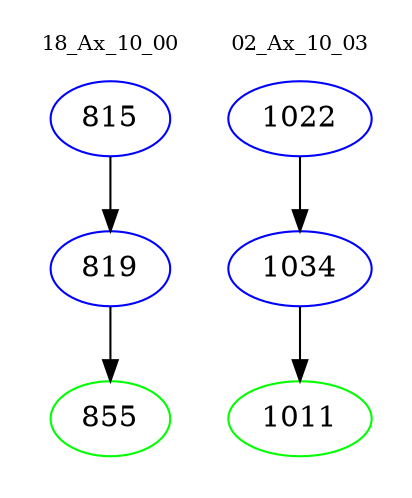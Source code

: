 digraph{
subgraph cluster_0 {
color = white
label = "18_Ax_10_00";
fontsize=10;
T0_815 [label="815", color="blue"]
T0_815 -> T0_819 [color="black"]
T0_819 [label="819", color="blue"]
T0_819 -> T0_855 [color="black"]
T0_855 [label="855", color="green"]
}
subgraph cluster_1 {
color = white
label = "02_Ax_10_03";
fontsize=10;
T1_1022 [label="1022", color="blue"]
T1_1022 -> T1_1034 [color="black"]
T1_1034 [label="1034", color="blue"]
T1_1034 -> T1_1011 [color="black"]
T1_1011 [label="1011", color="green"]
}
}
